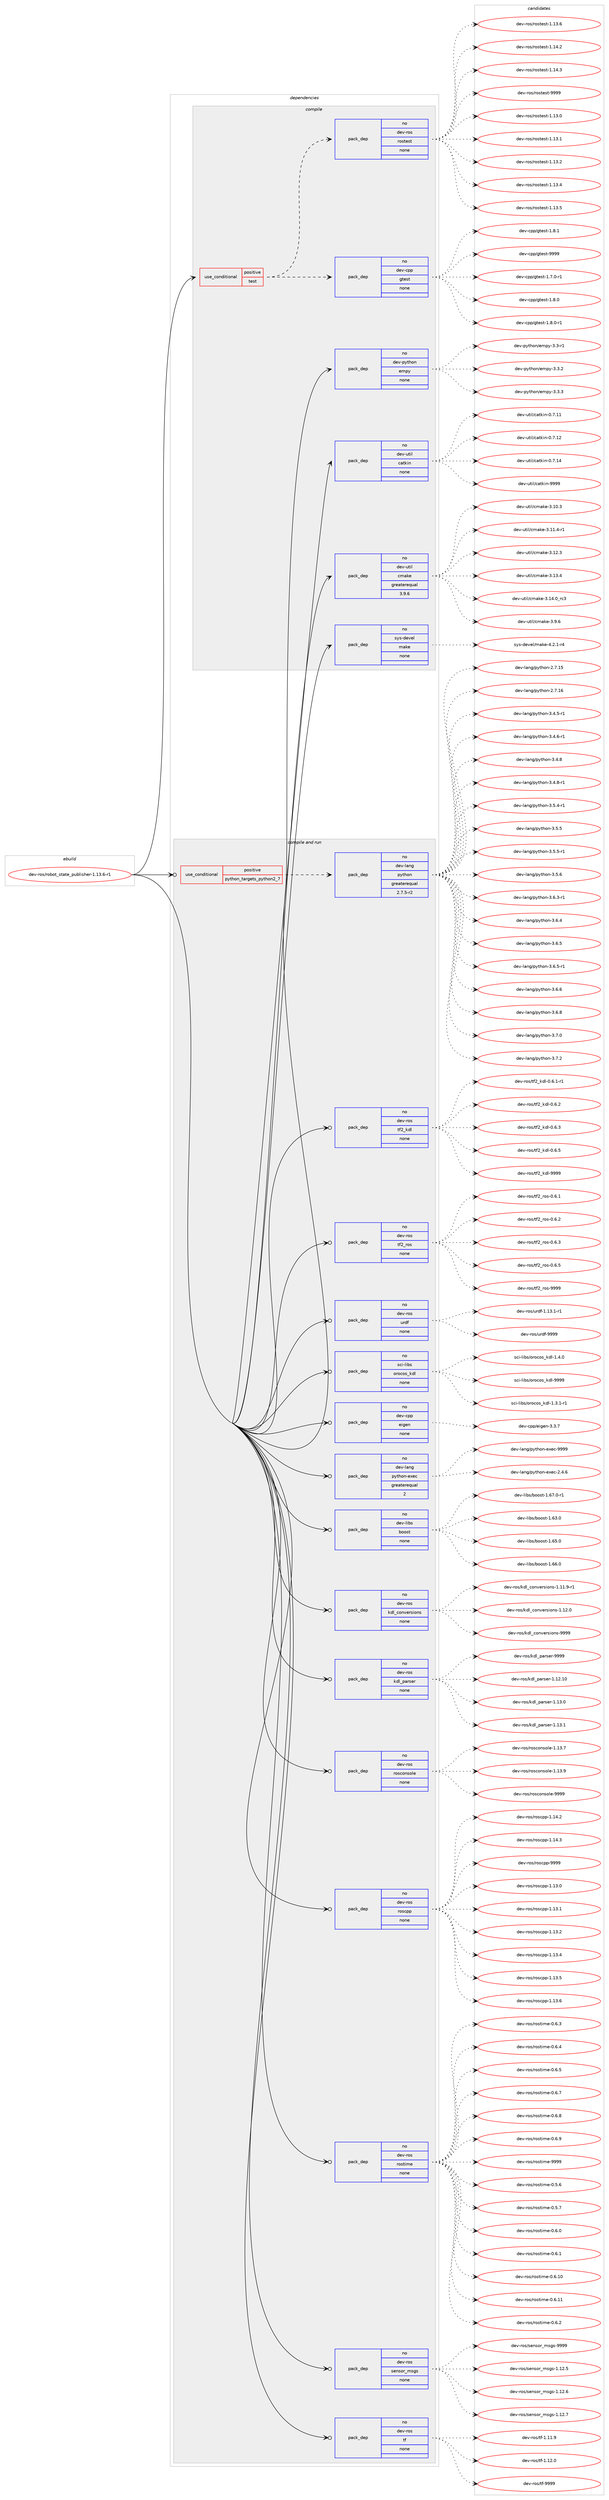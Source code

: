 digraph prolog {

# *************
# Graph options
# *************

newrank=true;
concentrate=true;
compound=true;
graph [rankdir=LR,fontname=Helvetica,fontsize=10,ranksep=1.5];#, ranksep=2.5, nodesep=0.2];
edge  [arrowhead=vee];
node  [fontname=Helvetica,fontsize=10];

# **********
# The ebuild
# **********

subgraph cluster_leftcol {
color=gray;
rank=same;
label=<<i>ebuild</i>>;
id [label="dev-ros/robot_state_publisher-1.13.6-r1", color=red, width=4, href="../dev-ros/robot_state_publisher-1.13.6-r1.svg"];
}

# ****************
# The dependencies
# ****************

subgraph cluster_midcol {
color=gray;
label=<<i>dependencies</i>>;
subgraph cluster_compile {
fillcolor="#eeeeee";
style=filled;
label=<<i>compile</i>>;
subgraph cond389600 {
dependency1463405 [label=<<TABLE BORDER="0" CELLBORDER="1" CELLSPACING="0" CELLPADDING="4"><TR><TD ROWSPAN="3" CELLPADDING="10">use_conditional</TD></TR><TR><TD>positive</TD></TR><TR><TD>test</TD></TR></TABLE>>, shape=none, color=red];
subgraph pack1050415 {
dependency1463406 [label=<<TABLE BORDER="0" CELLBORDER="1" CELLSPACING="0" CELLPADDING="4" WIDTH="220"><TR><TD ROWSPAN="6" CELLPADDING="30">pack_dep</TD></TR><TR><TD WIDTH="110">no</TD></TR><TR><TD>dev-cpp</TD></TR><TR><TD>gtest</TD></TR><TR><TD>none</TD></TR><TR><TD></TD></TR></TABLE>>, shape=none, color=blue];
}
dependency1463405:e -> dependency1463406:w [weight=20,style="dashed",arrowhead="vee"];
subgraph pack1050416 {
dependency1463407 [label=<<TABLE BORDER="0" CELLBORDER="1" CELLSPACING="0" CELLPADDING="4" WIDTH="220"><TR><TD ROWSPAN="6" CELLPADDING="30">pack_dep</TD></TR><TR><TD WIDTH="110">no</TD></TR><TR><TD>dev-ros</TD></TR><TR><TD>rostest</TD></TR><TR><TD>none</TD></TR><TR><TD></TD></TR></TABLE>>, shape=none, color=blue];
}
dependency1463405:e -> dependency1463407:w [weight=20,style="dashed",arrowhead="vee"];
}
id:e -> dependency1463405:w [weight=20,style="solid",arrowhead="vee"];
subgraph pack1050417 {
dependency1463408 [label=<<TABLE BORDER="0" CELLBORDER="1" CELLSPACING="0" CELLPADDING="4" WIDTH="220"><TR><TD ROWSPAN="6" CELLPADDING="30">pack_dep</TD></TR><TR><TD WIDTH="110">no</TD></TR><TR><TD>dev-python</TD></TR><TR><TD>empy</TD></TR><TR><TD>none</TD></TR><TR><TD></TD></TR></TABLE>>, shape=none, color=blue];
}
id:e -> dependency1463408:w [weight=20,style="solid",arrowhead="vee"];
subgraph pack1050418 {
dependency1463409 [label=<<TABLE BORDER="0" CELLBORDER="1" CELLSPACING="0" CELLPADDING="4" WIDTH="220"><TR><TD ROWSPAN="6" CELLPADDING="30">pack_dep</TD></TR><TR><TD WIDTH="110">no</TD></TR><TR><TD>dev-util</TD></TR><TR><TD>catkin</TD></TR><TR><TD>none</TD></TR><TR><TD></TD></TR></TABLE>>, shape=none, color=blue];
}
id:e -> dependency1463409:w [weight=20,style="solid",arrowhead="vee"];
subgraph pack1050419 {
dependency1463410 [label=<<TABLE BORDER="0" CELLBORDER="1" CELLSPACING="0" CELLPADDING="4" WIDTH="220"><TR><TD ROWSPAN="6" CELLPADDING="30">pack_dep</TD></TR><TR><TD WIDTH="110">no</TD></TR><TR><TD>dev-util</TD></TR><TR><TD>cmake</TD></TR><TR><TD>greaterequal</TD></TR><TR><TD>3.9.6</TD></TR></TABLE>>, shape=none, color=blue];
}
id:e -> dependency1463410:w [weight=20,style="solid",arrowhead="vee"];
subgraph pack1050420 {
dependency1463411 [label=<<TABLE BORDER="0" CELLBORDER="1" CELLSPACING="0" CELLPADDING="4" WIDTH="220"><TR><TD ROWSPAN="6" CELLPADDING="30">pack_dep</TD></TR><TR><TD WIDTH="110">no</TD></TR><TR><TD>sys-devel</TD></TR><TR><TD>make</TD></TR><TR><TD>none</TD></TR><TR><TD></TD></TR></TABLE>>, shape=none, color=blue];
}
id:e -> dependency1463411:w [weight=20,style="solid",arrowhead="vee"];
}
subgraph cluster_compileandrun {
fillcolor="#eeeeee";
style=filled;
label=<<i>compile and run</i>>;
subgraph cond389601 {
dependency1463412 [label=<<TABLE BORDER="0" CELLBORDER="1" CELLSPACING="0" CELLPADDING="4"><TR><TD ROWSPAN="3" CELLPADDING="10">use_conditional</TD></TR><TR><TD>positive</TD></TR><TR><TD>python_targets_python2_7</TD></TR></TABLE>>, shape=none, color=red];
subgraph pack1050421 {
dependency1463413 [label=<<TABLE BORDER="0" CELLBORDER="1" CELLSPACING="0" CELLPADDING="4" WIDTH="220"><TR><TD ROWSPAN="6" CELLPADDING="30">pack_dep</TD></TR><TR><TD WIDTH="110">no</TD></TR><TR><TD>dev-lang</TD></TR><TR><TD>python</TD></TR><TR><TD>greaterequal</TD></TR><TR><TD>2.7.5-r2</TD></TR></TABLE>>, shape=none, color=blue];
}
dependency1463412:e -> dependency1463413:w [weight=20,style="dashed",arrowhead="vee"];
}
id:e -> dependency1463412:w [weight=20,style="solid",arrowhead="odotvee"];
subgraph pack1050422 {
dependency1463414 [label=<<TABLE BORDER="0" CELLBORDER="1" CELLSPACING="0" CELLPADDING="4" WIDTH="220"><TR><TD ROWSPAN="6" CELLPADDING="30">pack_dep</TD></TR><TR><TD WIDTH="110">no</TD></TR><TR><TD>dev-cpp</TD></TR><TR><TD>eigen</TD></TR><TR><TD>none</TD></TR><TR><TD></TD></TR></TABLE>>, shape=none, color=blue];
}
id:e -> dependency1463414:w [weight=20,style="solid",arrowhead="odotvee"];
subgraph pack1050423 {
dependency1463415 [label=<<TABLE BORDER="0" CELLBORDER="1" CELLSPACING="0" CELLPADDING="4" WIDTH="220"><TR><TD ROWSPAN="6" CELLPADDING="30">pack_dep</TD></TR><TR><TD WIDTH="110">no</TD></TR><TR><TD>dev-lang</TD></TR><TR><TD>python-exec</TD></TR><TR><TD>greaterequal</TD></TR><TR><TD>2</TD></TR></TABLE>>, shape=none, color=blue];
}
id:e -> dependency1463415:w [weight=20,style="solid",arrowhead="odotvee"];
subgraph pack1050424 {
dependency1463416 [label=<<TABLE BORDER="0" CELLBORDER="1" CELLSPACING="0" CELLPADDING="4" WIDTH="220"><TR><TD ROWSPAN="6" CELLPADDING="30">pack_dep</TD></TR><TR><TD WIDTH="110">no</TD></TR><TR><TD>dev-libs</TD></TR><TR><TD>boost</TD></TR><TR><TD>none</TD></TR><TR><TD></TD></TR></TABLE>>, shape=none, color=blue];
}
id:e -> dependency1463416:w [weight=20,style="solid",arrowhead="odotvee"];
subgraph pack1050425 {
dependency1463417 [label=<<TABLE BORDER="0" CELLBORDER="1" CELLSPACING="0" CELLPADDING="4" WIDTH="220"><TR><TD ROWSPAN="6" CELLPADDING="30">pack_dep</TD></TR><TR><TD WIDTH="110">no</TD></TR><TR><TD>dev-ros</TD></TR><TR><TD>kdl_conversions</TD></TR><TR><TD>none</TD></TR><TR><TD></TD></TR></TABLE>>, shape=none, color=blue];
}
id:e -> dependency1463417:w [weight=20,style="solid",arrowhead="odotvee"];
subgraph pack1050426 {
dependency1463418 [label=<<TABLE BORDER="0" CELLBORDER="1" CELLSPACING="0" CELLPADDING="4" WIDTH="220"><TR><TD ROWSPAN="6" CELLPADDING="30">pack_dep</TD></TR><TR><TD WIDTH="110">no</TD></TR><TR><TD>dev-ros</TD></TR><TR><TD>kdl_parser</TD></TR><TR><TD>none</TD></TR><TR><TD></TD></TR></TABLE>>, shape=none, color=blue];
}
id:e -> dependency1463418:w [weight=20,style="solid",arrowhead="odotvee"];
subgraph pack1050427 {
dependency1463419 [label=<<TABLE BORDER="0" CELLBORDER="1" CELLSPACING="0" CELLPADDING="4" WIDTH="220"><TR><TD ROWSPAN="6" CELLPADDING="30">pack_dep</TD></TR><TR><TD WIDTH="110">no</TD></TR><TR><TD>dev-ros</TD></TR><TR><TD>rosconsole</TD></TR><TR><TD>none</TD></TR><TR><TD></TD></TR></TABLE>>, shape=none, color=blue];
}
id:e -> dependency1463419:w [weight=20,style="solid",arrowhead="odotvee"];
subgraph pack1050428 {
dependency1463420 [label=<<TABLE BORDER="0" CELLBORDER="1" CELLSPACING="0" CELLPADDING="4" WIDTH="220"><TR><TD ROWSPAN="6" CELLPADDING="30">pack_dep</TD></TR><TR><TD WIDTH="110">no</TD></TR><TR><TD>dev-ros</TD></TR><TR><TD>roscpp</TD></TR><TR><TD>none</TD></TR><TR><TD></TD></TR></TABLE>>, shape=none, color=blue];
}
id:e -> dependency1463420:w [weight=20,style="solid",arrowhead="odotvee"];
subgraph pack1050429 {
dependency1463421 [label=<<TABLE BORDER="0" CELLBORDER="1" CELLSPACING="0" CELLPADDING="4" WIDTH="220"><TR><TD ROWSPAN="6" CELLPADDING="30">pack_dep</TD></TR><TR><TD WIDTH="110">no</TD></TR><TR><TD>dev-ros</TD></TR><TR><TD>rostime</TD></TR><TR><TD>none</TD></TR><TR><TD></TD></TR></TABLE>>, shape=none, color=blue];
}
id:e -> dependency1463421:w [weight=20,style="solid",arrowhead="odotvee"];
subgraph pack1050430 {
dependency1463422 [label=<<TABLE BORDER="0" CELLBORDER="1" CELLSPACING="0" CELLPADDING="4" WIDTH="220"><TR><TD ROWSPAN="6" CELLPADDING="30">pack_dep</TD></TR><TR><TD WIDTH="110">no</TD></TR><TR><TD>dev-ros</TD></TR><TR><TD>sensor_msgs</TD></TR><TR><TD>none</TD></TR><TR><TD></TD></TR></TABLE>>, shape=none, color=blue];
}
id:e -> dependency1463422:w [weight=20,style="solid",arrowhead="odotvee"];
subgraph pack1050431 {
dependency1463423 [label=<<TABLE BORDER="0" CELLBORDER="1" CELLSPACING="0" CELLPADDING="4" WIDTH="220"><TR><TD ROWSPAN="6" CELLPADDING="30">pack_dep</TD></TR><TR><TD WIDTH="110">no</TD></TR><TR><TD>dev-ros</TD></TR><TR><TD>tf</TD></TR><TR><TD>none</TD></TR><TR><TD></TD></TR></TABLE>>, shape=none, color=blue];
}
id:e -> dependency1463423:w [weight=20,style="solid",arrowhead="odotvee"];
subgraph pack1050432 {
dependency1463424 [label=<<TABLE BORDER="0" CELLBORDER="1" CELLSPACING="0" CELLPADDING="4" WIDTH="220"><TR><TD ROWSPAN="6" CELLPADDING="30">pack_dep</TD></TR><TR><TD WIDTH="110">no</TD></TR><TR><TD>dev-ros</TD></TR><TR><TD>tf2_kdl</TD></TR><TR><TD>none</TD></TR><TR><TD></TD></TR></TABLE>>, shape=none, color=blue];
}
id:e -> dependency1463424:w [weight=20,style="solid",arrowhead="odotvee"];
subgraph pack1050433 {
dependency1463425 [label=<<TABLE BORDER="0" CELLBORDER="1" CELLSPACING="0" CELLPADDING="4" WIDTH="220"><TR><TD ROWSPAN="6" CELLPADDING="30">pack_dep</TD></TR><TR><TD WIDTH="110">no</TD></TR><TR><TD>dev-ros</TD></TR><TR><TD>tf2_ros</TD></TR><TR><TD>none</TD></TR><TR><TD></TD></TR></TABLE>>, shape=none, color=blue];
}
id:e -> dependency1463425:w [weight=20,style="solid",arrowhead="odotvee"];
subgraph pack1050434 {
dependency1463426 [label=<<TABLE BORDER="0" CELLBORDER="1" CELLSPACING="0" CELLPADDING="4" WIDTH="220"><TR><TD ROWSPAN="6" CELLPADDING="30">pack_dep</TD></TR><TR><TD WIDTH="110">no</TD></TR><TR><TD>dev-ros</TD></TR><TR><TD>urdf</TD></TR><TR><TD>none</TD></TR><TR><TD></TD></TR></TABLE>>, shape=none, color=blue];
}
id:e -> dependency1463426:w [weight=20,style="solid",arrowhead="odotvee"];
subgraph pack1050435 {
dependency1463427 [label=<<TABLE BORDER="0" CELLBORDER="1" CELLSPACING="0" CELLPADDING="4" WIDTH="220"><TR><TD ROWSPAN="6" CELLPADDING="30">pack_dep</TD></TR><TR><TD WIDTH="110">no</TD></TR><TR><TD>sci-libs</TD></TR><TR><TD>orocos_kdl</TD></TR><TR><TD>none</TD></TR><TR><TD></TD></TR></TABLE>>, shape=none, color=blue];
}
id:e -> dependency1463427:w [weight=20,style="solid",arrowhead="odotvee"];
}
subgraph cluster_run {
fillcolor="#eeeeee";
style=filled;
label=<<i>run</i>>;
}
}

# **************
# The candidates
# **************

subgraph cluster_choices {
rank=same;
color=gray;
label=<<i>candidates</i>>;

subgraph choice1050415 {
color=black;
nodesep=1;
choice1001011184599112112471031161011151164549465546484511449 [label="dev-cpp/gtest-1.7.0-r1", color=red, width=4,href="../dev-cpp/gtest-1.7.0-r1.svg"];
choice100101118459911211247103116101115116454946564648 [label="dev-cpp/gtest-1.8.0", color=red, width=4,href="../dev-cpp/gtest-1.8.0.svg"];
choice1001011184599112112471031161011151164549465646484511449 [label="dev-cpp/gtest-1.8.0-r1", color=red, width=4,href="../dev-cpp/gtest-1.8.0-r1.svg"];
choice100101118459911211247103116101115116454946564649 [label="dev-cpp/gtest-1.8.1", color=red, width=4,href="../dev-cpp/gtest-1.8.1.svg"];
choice1001011184599112112471031161011151164557575757 [label="dev-cpp/gtest-9999", color=red, width=4,href="../dev-cpp/gtest-9999.svg"];
dependency1463406:e -> choice1001011184599112112471031161011151164549465546484511449:w [style=dotted,weight="100"];
dependency1463406:e -> choice100101118459911211247103116101115116454946564648:w [style=dotted,weight="100"];
dependency1463406:e -> choice1001011184599112112471031161011151164549465646484511449:w [style=dotted,weight="100"];
dependency1463406:e -> choice100101118459911211247103116101115116454946564649:w [style=dotted,weight="100"];
dependency1463406:e -> choice1001011184599112112471031161011151164557575757:w [style=dotted,weight="100"];
}
subgraph choice1050416 {
color=black;
nodesep=1;
choice100101118451141111154711411111511610111511645494649514648 [label="dev-ros/rostest-1.13.0", color=red, width=4,href="../dev-ros/rostest-1.13.0.svg"];
choice100101118451141111154711411111511610111511645494649514649 [label="dev-ros/rostest-1.13.1", color=red, width=4,href="../dev-ros/rostest-1.13.1.svg"];
choice100101118451141111154711411111511610111511645494649514650 [label="dev-ros/rostest-1.13.2", color=red, width=4,href="../dev-ros/rostest-1.13.2.svg"];
choice100101118451141111154711411111511610111511645494649514652 [label="dev-ros/rostest-1.13.4", color=red, width=4,href="../dev-ros/rostest-1.13.4.svg"];
choice100101118451141111154711411111511610111511645494649514653 [label="dev-ros/rostest-1.13.5", color=red, width=4,href="../dev-ros/rostest-1.13.5.svg"];
choice100101118451141111154711411111511610111511645494649514654 [label="dev-ros/rostest-1.13.6", color=red, width=4,href="../dev-ros/rostest-1.13.6.svg"];
choice100101118451141111154711411111511610111511645494649524650 [label="dev-ros/rostest-1.14.2", color=red, width=4,href="../dev-ros/rostest-1.14.2.svg"];
choice100101118451141111154711411111511610111511645494649524651 [label="dev-ros/rostest-1.14.3", color=red, width=4,href="../dev-ros/rostest-1.14.3.svg"];
choice10010111845114111115471141111151161011151164557575757 [label="dev-ros/rostest-9999", color=red, width=4,href="../dev-ros/rostest-9999.svg"];
dependency1463407:e -> choice100101118451141111154711411111511610111511645494649514648:w [style=dotted,weight="100"];
dependency1463407:e -> choice100101118451141111154711411111511610111511645494649514649:w [style=dotted,weight="100"];
dependency1463407:e -> choice100101118451141111154711411111511610111511645494649514650:w [style=dotted,weight="100"];
dependency1463407:e -> choice100101118451141111154711411111511610111511645494649514652:w [style=dotted,weight="100"];
dependency1463407:e -> choice100101118451141111154711411111511610111511645494649514653:w [style=dotted,weight="100"];
dependency1463407:e -> choice100101118451141111154711411111511610111511645494649514654:w [style=dotted,weight="100"];
dependency1463407:e -> choice100101118451141111154711411111511610111511645494649524650:w [style=dotted,weight="100"];
dependency1463407:e -> choice100101118451141111154711411111511610111511645494649524651:w [style=dotted,weight="100"];
dependency1463407:e -> choice10010111845114111115471141111151161011151164557575757:w [style=dotted,weight="100"];
}
subgraph choice1050417 {
color=black;
nodesep=1;
choice1001011184511212111610411111047101109112121455146514511449 [label="dev-python/empy-3.3-r1", color=red, width=4,href="../dev-python/empy-3.3-r1.svg"];
choice1001011184511212111610411111047101109112121455146514650 [label="dev-python/empy-3.3.2", color=red, width=4,href="../dev-python/empy-3.3.2.svg"];
choice1001011184511212111610411111047101109112121455146514651 [label="dev-python/empy-3.3.3", color=red, width=4,href="../dev-python/empy-3.3.3.svg"];
dependency1463408:e -> choice1001011184511212111610411111047101109112121455146514511449:w [style=dotted,weight="100"];
dependency1463408:e -> choice1001011184511212111610411111047101109112121455146514650:w [style=dotted,weight="100"];
dependency1463408:e -> choice1001011184511212111610411111047101109112121455146514651:w [style=dotted,weight="100"];
}
subgraph choice1050418 {
color=black;
nodesep=1;
choice1001011184511711610510847999711610710511045484655464949 [label="dev-util/catkin-0.7.11", color=red, width=4,href="../dev-util/catkin-0.7.11.svg"];
choice1001011184511711610510847999711610710511045484655464950 [label="dev-util/catkin-0.7.12", color=red, width=4,href="../dev-util/catkin-0.7.12.svg"];
choice1001011184511711610510847999711610710511045484655464952 [label="dev-util/catkin-0.7.14", color=red, width=4,href="../dev-util/catkin-0.7.14.svg"];
choice100101118451171161051084799971161071051104557575757 [label="dev-util/catkin-9999", color=red, width=4,href="../dev-util/catkin-9999.svg"];
dependency1463409:e -> choice1001011184511711610510847999711610710511045484655464949:w [style=dotted,weight="100"];
dependency1463409:e -> choice1001011184511711610510847999711610710511045484655464950:w [style=dotted,weight="100"];
dependency1463409:e -> choice1001011184511711610510847999711610710511045484655464952:w [style=dotted,weight="100"];
dependency1463409:e -> choice100101118451171161051084799971161071051104557575757:w [style=dotted,weight="100"];
}
subgraph choice1050419 {
color=black;
nodesep=1;
choice1001011184511711610510847991099710710145514649484651 [label="dev-util/cmake-3.10.3", color=red, width=4,href="../dev-util/cmake-3.10.3.svg"];
choice10010111845117116105108479910997107101455146494946524511449 [label="dev-util/cmake-3.11.4-r1", color=red, width=4,href="../dev-util/cmake-3.11.4-r1.svg"];
choice1001011184511711610510847991099710710145514649504651 [label="dev-util/cmake-3.12.3", color=red, width=4,href="../dev-util/cmake-3.12.3.svg"];
choice1001011184511711610510847991099710710145514649514652 [label="dev-util/cmake-3.13.4", color=red, width=4,href="../dev-util/cmake-3.13.4.svg"];
choice1001011184511711610510847991099710710145514649524648951149951 [label="dev-util/cmake-3.14.0_rc3", color=red, width=4,href="../dev-util/cmake-3.14.0_rc3.svg"];
choice10010111845117116105108479910997107101455146574654 [label="dev-util/cmake-3.9.6", color=red, width=4,href="../dev-util/cmake-3.9.6.svg"];
dependency1463410:e -> choice1001011184511711610510847991099710710145514649484651:w [style=dotted,weight="100"];
dependency1463410:e -> choice10010111845117116105108479910997107101455146494946524511449:w [style=dotted,weight="100"];
dependency1463410:e -> choice1001011184511711610510847991099710710145514649504651:w [style=dotted,weight="100"];
dependency1463410:e -> choice1001011184511711610510847991099710710145514649514652:w [style=dotted,weight="100"];
dependency1463410:e -> choice1001011184511711610510847991099710710145514649524648951149951:w [style=dotted,weight="100"];
dependency1463410:e -> choice10010111845117116105108479910997107101455146574654:w [style=dotted,weight="100"];
}
subgraph choice1050420 {
color=black;
nodesep=1;
choice1151211154510010111810110847109971071014552465046494511452 [label="sys-devel/make-4.2.1-r4", color=red, width=4,href="../sys-devel/make-4.2.1-r4.svg"];
dependency1463411:e -> choice1151211154510010111810110847109971071014552465046494511452:w [style=dotted,weight="100"];
}
subgraph choice1050421 {
color=black;
nodesep=1;
choice10010111845108971101034711212111610411111045504655464953 [label="dev-lang/python-2.7.15", color=red, width=4,href="../dev-lang/python-2.7.15.svg"];
choice10010111845108971101034711212111610411111045504655464954 [label="dev-lang/python-2.7.16", color=red, width=4,href="../dev-lang/python-2.7.16.svg"];
choice1001011184510897110103471121211161041111104551465246534511449 [label="dev-lang/python-3.4.5-r1", color=red, width=4,href="../dev-lang/python-3.4.5-r1.svg"];
choice1001011184510897110103471121211161041111104551465246544511449 [label="dev-lang/python-3.4.6-r1", color=red, width=4,href="../dev-lang/python-3.4.6-r1.svg"];
choice100101118451089711010347112121116104111110455146524656 [label="dev-lang/python-3.4.8", color=red, width=4,href="../dev-lang/python-3.4.8.svg"];
choice1001011184510897110103471121211161041111104551465246564511449 [label="dev-lang/python-3.4.8-r1", color=red, width=4,href="../dev-lang/python-3.4.8-r1.svg"];
choice1001011184510897110103471121211161041111104551465346524511449 [label="dev-lang/python-3.5.4-r1", color=red, width=4,href="../dev-lang/python-3.5.4-r1.svg"];
choice100101118451089711010347112121116104111110455146534653 [label="dev-lang/python-3.5.5", color=red, width=4,href="../dev-lang/python-3.5.5.svg"];
choice1001011184510897110103471121211161041111104551465346534511449 [label="dev-lang/python-3.5.5-r1", color=red, width=4,href="../dev-lang/python-3.5.5-r1.svg"];
choice100101118451089711010347112121116104111110455146534654 [label="dev-lang/python-3.5.6", color=red, width=4,href="../dev-lang/python-3.5.6.svg"];
choice1001011184510897110103471121211161041111104551465446514511449 [label="dev-lang/python-3.6.3-r1", color=red, width=4,href="../dev-lang/python-3.6.3-r1.svg"];
choice100101118451089711010347112121116104111110455146544652 [label="dev-lang/python-3.6.4", color=red, width=4,href="../dev-lang/python-3.6.4.svg"];
choice100101118451089711010347112121116104111110455146544653 [label="dev-lang/python-3.6.5", color=red, width=4,href="../dev-lang/python-3.6.5.svg"];
choice1001011184510897110103471121211161041111104551465446534511449 [label="dev-lang/python-3.6.5-r1", color=red, width=4,href="../dev-lang/python-3.6.5-r1.svg"];
choice100101118451089711010347112121116104111110455146544654 [label="dev-lang/python-3.6.6", color=red, width=4,href="../dev-lang/python-3.6.6.svg"];
choice100101118451089711010347112121116104111110455146544656 [label="dev-lang/python-3.6.8", color=red, width=4,href="../dev-lang/python-3.6.8.svg"];
choice100101118451089711010347112121116104111110455146554648 [label="dev-lang/python-3.7.0", color=red, width=4,href="../dev-lang/python-3.7.0.svg"];
choice100101118451089711010347112121116104111110455146554650 [label="dev-lang/python-3.7.2", color=red, width=4,href="../dev-lang/python-3.7.2.svg"];
dependency1463413:e -> choice10010111845108971101034711212111610411111045504655464953:w [style=dotted,weight="100"];
dependency1463413:e -> choice10010111845108971101034711212111610411111045504655464954:w [style=dotted,weight="100"];
dependency1463413:e -> choice1001011184510897110103471121211161041111104551465246534511449:w [style=dotted,weight="100"];
dependency1463413:e -> choice1001011184510897110103471121211161041111104551465246544511449:w [style=dotted,weight="100"];
dependency1463413:e -> choice100101118451089711010347112121116104111110455146524656:w [style=dotted,weight="100"];
dependency1463413:e -> choice1001011184510897110103471121211161041111104551465246564511449:w [style=dotted,weight="100"];
dependency1463413:e -> choice1001011184510897110103471121211161041111104551465346524511449:w [style=dotted,weight="100"];
dependency1463413:e -> choice100101118451089711010347112121116104111110455146534653:w [style=dotted,weight="100"];
dependency1463413:e -> choice1001011184510897110103471121211161041111104551465346534511449:w [style=dotted,weight="100"];
dependency1463413:e -> choice100101118451089711010347112121116104111110455146534654:w [style=dotted,weight="100"];
dependency1463413:e -> choice1001011184510897110103471121211161041111104551465446514511449:w [style=dotted,weight="100"];
dependency1463413:e -> choice100101118451089711010347112121116104111110455146544652:w [style=dotted,weight="100"];
dependency1463413:e -> choice100101118451089711010347112121116104111110455146544653:w [style=dotted,weight="100"];
dependency1463413:e -> choice1001011184510897110103471121211161041111104551465446534511449:w [style=dotted,weight="100"];
dependency1463413:e -> choice100101118451089711010347112121116104111110455146544654:w [style=dotted,weight="100"];
dependency1463413:e -> choice100101118451089711010347112121116104111110455146544656:w [style=dotted,weight="100"];
dependency1463413:e -> choice100101118451089711010347112121116104111110455146554648:w [style=dotted,weight="100"];
dependency1463413:e -> choice100101118451089711010347112121116104111110455146554650:w [style=dotted,weight="100"];
}
subgraph choice1050422 {
color=black;
nodesep=1;
choice100101118459911211247101105103101110455146514655 [label="dev-cpp/eigen-3.3.7", color=red, width=4,href="../dev-cpp/eigen-3.3.7.svg"];
dependency1463414:e -> choice100101118459911211247101105103101110455146514655:w [style=dotted,weight="100"];
}
subgraph choice1050423 {
color=black;
nodesep=1;
choice1001011184510897110103471121211161041111104510112010199455046524654 [label="dev-lang/python-exec-2.4.6", color=red, width=4,href="../dev-lang/python-exec-2.4.6.svg"];
choice10010111845108971101034711212111610411111045101120101994557575757 [label="dev-lang/python-exec-9999", color=red, width=4,href="../dev-lang/python-exec-9999.svg"];
dependency1463415:e -> choice1001011184510897110103471121211161041111104510112010199455046524654:w [style=dotted,weight="100"];
dependency1463415:e -> choice10010111845108971101034711212111610411111045101120101994557575757:w [style=dotted,weight="100"];
}
subgraph choice1050424 {
color=black;
nodesep=1;
choice1001011184510810598115479811111111511645494654514648 [label="dev-libs/boost-1.63.0", color=red, width=4,href="../dev-libs/boost-1.63.0.svg"];
choice1001011184510810598115479811111111511645494654534648 [label="dev-libs/boost-1.65.0", color=red, width=4,href="../dev-libs/boost-1.65.0.svg"];
choice1001011184510810598115479811111111511645494654544648 [label="dev-libs/boost-1.66.0", color=red, width=4,href="../dev-libs/boost-1.66.0.svg"];
choice10010111845108105981154798111111115116454946545546484511449 [label="dev-libs/boost-1.67.0-r1", color=red, width=4,href="../dev-libs/boost-1.67.0-r1.svg"];
dependency1463416:e -> choice1001011184510810598115479811111111511645494654514648:w [style=dotted,weight="100"];
dependency1463416:e -> choice1001011184510810598115479811111111511645494654534648:w [style=dotted,weight="100"];
dependency1463416:e -> choice1001011184510810598115479811111111511645494654544648:w [style=dotted,weight="100"];
dependency1463416:e -> choice10010111845108105981154798111111115116454946545546484511449:w [style=dotted,weight="100"];
}
subgraph choice1050425 {
color=black;
nodesep=1;
choice10010111845114111115471071001089599111110118101114115105111110115454946494946574511449 [label="dev-ros/kdl_conversions-1.11.9-r1", color=red, width=4,href="../dev-ros/kdl_conversions-1.11.9-r1.svg"];
choice1001011184511411111547107100108959911111011810111411510511111011545494649504648 [label="dev-ros/kdl_conversions-1.12.0", color=red, width=4,href="../dev-ros/kdl_conversions-1.12.0.svg"];
choice100101118451141111154710710010895991111101181011141151051111101154557575757 [label="dev-ros/kdl_conversions-9999", color=red, width=4,href="../dev-ros/kdl_conversions-9999.svg"];
dependency1463417:e -> choice10010111845114111115471071001089599111110118101114115105111110115454946494946574511449:w [style=dotted,weight="100"];
dependency1463417:e -> choice1001011184511411111547107100108959911111011810111411510511111011545494649504648:w [style=dotted,weight="100"];
dependency1463417:e -> choice100101118451141111154710710010895991111101181011141151051111101154557575757:w [style=dotted,weight="100"];
}
subgraph choice1050426 {
color=black;
nodesep=1;
choice100101118451141111154710710010895112971141151011144549464950464948 [label="dev-ros/kdl_parser-1.12.10", color=red, width=4,href="../dev-ros/kdl_parser-1.12.10.svg"];
choice1001011184511411111547107100108951129711411510111445494649514648 [label="dev-ros/kdl_parser-1.13.0", color=red, width=4,href="../dev-ros/kdl_parser-1.13.0.svg"];
choice1001011184511411111547107100108951129711411510111445494649514649 [label="dev-ros/kdl_parser-1.13.1", color=red, width=4,href="../dev-ros/kdl_parser-1.13.1.svg"];
choice100101118451141111154710710010895112971141151011144557575757 [label="dev-ros/kdl_parser-9999", color=red, width=4,href="../dev-ros/kdl_parser-9999.svg"];
dependency1463418:e -> choice100101118451141111154710710010895112971141151011144549464950464948:w [style=dotted,weight="100"];
dependency1463418:e -> choice1001011184511411111547107100108951129711411510111445494649514648:w [style=dotted,weight="100"];
dependency1463418:e -> choice1001011184511411111547107100108951129711411510111445494649514649:w [style=dotted,weight="100"];
dependency1463418:e -> choice100101118451141111154710710010895112971141151011144557575757:w [style=dotted,weight="100"];
}
subgraph choice1050427 {
color=black;
nodesep=1;
choice10010111845114111115471141111159911111011511110810145494649514655 [label="dev-ros/rosconsole-1.13.7", color=red, width=4,href="../dev-ros/rosconsole-1.13.7.svg"];
choice10010111845114111115471141111159911111011511110810145494649514657 [label="dev-ros/rosconsole-1.13.9", color=red, width=4,href="../dev-ros/rosconsole-1.13.9.svg"];
choice1001011184511411111547114111115991111101151111081014557575757 [label="dev-ros/rosconsole-9999", color=red, width=4,href="../dev-ros/rosconsole-9999.svg"];
dependency1463419:e -> choice10010111845114111115471141111159911111011511110810145494649514655:w [style=dotted,weight="100"];
dependency1463419:e -> choice10010111845114111115471141111159911111011511110810145494649514657:w [style=dotted,weight="100"];
dependency1463419:e -> choice1001011184511411111547114111115991111101151111081014557575757:w [style=dotted,weight="100"];
}
subgraph choice1050428 {
color=black;
nodesep=1;
choice10010111845114111115471141111159911211245494649514648 [label="dev-ros/roscpp-1.13.0", color=red, width=4,href="../dev-ros/roscpp-1.13.0.svg"];
choice10010111845114111115471141111159911211245494649514649 [label="dev-ros/roscpp-1.13.1", color=red, width=4,href="../dev-ros/roscpp-1.13.1.svg"];
choice10010111845114111115471141111159911211245494649514650 [label="dev-ros/roscpp-1.13.2", color=red, width=4,href="../dev-ros/roscpp-1.13.2.svg"];
choice10010111845114111115471141111159911211245494649514652 [label="dev-ros/roscpp-1.13.4", color=red, width=4,href="../dev-ros/roscpp-1.13.4.svg"];
choice10010111845114111115471141111159911211245494649514653 [label="dev-ros/roscpp-1.13.5", color=red, width=4,href="../dev-ros/roscpp-1.13.5.svg"];
choice10010111845114111115471141111159911211245494649514654 [label="dev-ros/roscpp-1.13.6", color=red, width=4,href="../dev-ros/roscpp-1.13.6.svg"];
choice10010111845114111115471141111159911211245494649524650 [label="dev-ros/roscpp-1.14.2", color=red, width=4,href="../dev-ros/roscpp-1.14.2.svg"];
choice10010111845114111115471141111159911211245494649524651 [label="dev-ros/roscpp-1.14.3", color=red, width=4,href="../dev-ros/roscpp-1.14.3.svg"];
choice1001011184511411111547114111115991121124557575757 [label="dev-ros/roscpp-9999", color=red, width=4,href="../dev-ros/roscpp-9999.svg"];
dependency1463420:e -> choice10010111845114111115471141111159911211245494649514648:w [style=dotted,weight="100"];
dependency1463420:e -> choice10010111845114111115471141111159911211245494649514649:w [style=dotted,weight="100"];
dependency1463420:e -> choice10010111845114111115471141111159911211245494649514650:w [style=dotted,weight="100"];
dependency1463420:e -> choice10010111845114111115471141111159911211245494649514652:w [style=dotted,weight="100"];
dependency1463420:e -> choice10010111845114111115471141111159911211245494649514653:w [style=dotted,weight="100"];
dependency1463420:e -> choice10010111845114111115471141111159911211245494649514654:w [style=dotted,weight="100"];
dependency1463420:e -> choice10010111845114111115471141111159911211245494649524650:w [style=dotted,weight="100"];
dependency1463420:e -> choice10010111845114111115471141111159911211245494649524651:w [style=dotted,weight="100"];
dependency1463420:e -> choice1001011184511411111547114111115991121124557575757:w [style=dotted,weight="100"];
}
subgraph choice1050429 {
color=black;
nodesep=1;
choice1001011184511411111547114111115116105109101454846534654 [label="dev-ros/rostime-0.5.6", color=red, width=4,href="../dev-ros/rostime-0.5.6.svg"];
choice1001011184511411111547114111115116105109101454846534655 [label="dev-ros/rostime-0.5.7", color=red, width=4,href="../dev-ros/rostime-0.5.7.svg"];
choice1001011184511411111547114111115116105109101454846544648 [label="dev-ros/rostime-0.6.0", color=red, width=4,href="../dev-ros/rostime-0.6.0.svg"];
choice1001011184511411111547114111115116105109101454846544649 [label="dev-ros/rostime-0.6.1", color=red, width=4,href="../dev-ros/rostime-0.6.1.svg"];
choice100101118451141111154711411111511610510910145484654464948 [label="dev-ros/rostime-0.6.10", color=red, width=4,href="../dev-ros/rostime-0.6.10.svg"];
choice100101118451141111154711411111511610510910145484654464949 [label="dev-ros/rostime-0.6.11", color=red, width=4,href="../dev-ros/rostime-0.6.11.svg"];
choice1001011184511411111547114111115116105109101454846544650 [label="dev-ros/rostime-0.6.2", color=red, width=4,href="../dev-ros/rostime-0.6.2.svg"];
choice1001011184511411111547114111115116105109101454846544651 [label="dev-ros/rostime-0.6.3", color=red, width=4,href="../dev-ros/rostime-0.6.3.svg"];
choice1001011184511411111547114111115116105109101454846544652 [label="dev-ros/rostime-0.6.4", color=red, width=4,href="../dev-ros/rostime-0.6.4.svg"];
choice1001011184511411111547114111115116105109101454846544653 [label="dev-ros/rostime-0.6.5", color=red, width=4,href="../dev-ros/rostime-0.6.5.svg"];
choice1001011184511411111547114111115116105109101454846544655 [label="dev-ros/rostime-0.6.7", color=red, width=4,href="../dev-ros/rostime-0.6.7.svg"];
choice1001011184511411111547114111115116105109101454846544656 [label="dev-ros/rostime-0.6.8", color=red, width=4,href="../dev-ros/rostime-0.6.8.svg"];
choice1001011184511411111547114111115116105109101454846544657 [label="dev-ros/rostime-0.6.9", color=red, width=4,href="../dev-ros/rostime-0.6.9.svg"];
choice10010111845114111115471141111151161051091014557575757 [label="dev-ros/rostime-9999", color=red, width=4,href="../dev-ros/rostime-9999.svg"];
dependency1463421:e -> choice1001011184511411111547114111115116105109101454846534654:w [style=dotted,weight="100"];
dependency1463421:e -> choice1001011184511411111547114111115116105109101454846534655:w [style=dotted,weight="100"];
dependency1463421:e -> choice1001011184511411111547114111115116105109101454846544648:w [style=dotted,weight="100"];
dependency1463421:e -> choice1001011184511411111547114111115116105109101454846544649:w [style=dotted,weight="100"];
dependency1463421:e -> choice100101118451141111154711411111511610510910145484654464948:w [style=dotted,weight="100"];
dependency1463421:e -> choice100101118451141111154711411111511610510910145484654464949:w [style=dotted,weight="100"];
dependency1463421:e -> choice1001011184511411111547114111115116105109101454846544650:w [style=dotted,weight="100"];
dependency1463421:e -> choice1001011184511411111547114111115116105109101454846544651:w [style=dotted,weight="100"];
dependency1463421:e -> choice1001011184511411111547114111115116105109101454846544652:w [style=dotted,weight="100"];
dependency1463421:e -> choice1001011184511411111547114111115116105109101454846544653:w [style=dotted,weight="100"];
dependency1463421:e -> choice1001011184511411111547114111115116105109101454846544655:w [style=dotted,weight="100"];
dependency1463421:e -> choice1001011184511411111547114111115116105109101454846544656:w [style=dotted,weight="100"];
dependency1463421:e -> choice1001011184511411111547114111115116105109101454846544657:w [style=dotted,weight="100"];
dependency1463421:e -> choice10010111845114111115471141111151161051091014557575757:w [style=dotted,weight="100"];
}
subgraph choice1050430 {
color=black;
nodesep=1;
choice10010111845114111115471151011101151111149510911510311545494649504653 [label="dev-ros/sensor_msgs-1.12.5", color=red, width=4,href="../dev-ros/sensor_msgs-1.12.5.svg"];
choice10010111845114111115471151011101151111149510911510311545494649504654 [label="dev-ros/sensor_msgs-1.12.6", color=red, width=4,href="../dev-ros/sensor_msgs-1.12.6.svg"];
choice10010111845114111115471151011101151111149510911510311545494649504655 [label="dev-ros/sensor_msgs-1.12.7", color=red, width=4,href="../dev-ros/sensor_msgs-1.12.7.svg"];
choice1001011184511411111547115101110115111114951091151031154557575757 [label="dev-ros/sensor_msgs-9999", color=red, width=4,href="../dev-ros/sensor_msgs-9999.svg"];
dependency1463422:e -> choice10010111845114111115471151011101151111149510911510311545494649504653:w [style=dotted,weight="100"];
dependency1463422:e -> choice10010111845114111115471151011101151111149510911510311545494649504654:w [style=dotted,weight="100"];
dependency1463422:e -> choice10010111845114111115471151011101151111149510911510311545494649504655:w [style=dotted,weight="100"];
dependency1463422:e -> choice1001011184511411111547115101110115111114951091151031154557575757:w [style=dotted,weight="100"];
}
subgraph choice1050431 {
color=black;
nodesep=1;
choice100101118451141111154711610245494649494657 [label="dev-ros/tf-1.11.9", color=red, width=4,href="../dev-ros/tf-1.11.9.svg"];
choice100101118451141111154711610245494649504648 [label="dev-ros/tf-1.12.0", color=red, width=4,href="../dev-ros/tf-1.12.0.svg"];
choice10010111845114111115471161024557575757 [label="dev-ros/tf-9999", color=red, width=4,href="../dev-ros/tf-9999.svg"];
dependency1463423:e -> choice100101118451141111154711610245494649494657:w [style=dotted,weight="100"];
dependency1463423:e -> choice100101118451141111154711610245494649504648:w [style=dotted,weight="100"];
dependency1463423:e -> choice10010111845114111115471161024557575757:w [style=dotted,weight="100"];
}
subgraph choice1050432 {
color=black;
nodesep=1;
choice100101118451141111154711610250951071001084548465446494511449 [label="dev-ros/tf2_kdl-0.6.1-r1", color=red, width=4,href="../dev-ros/tf2_kdl-0.6.1-r1.svg"];
choice10010111845114111115471161025095107100108454846544650 [label="dev-ros/tf2_kdl-0.6.2", color=red, width=4,href="../dev-ros/tf2_kdl-0.6.2.svg"];
choice10010111845114111115471161025095107100108454846544651 [label="dev-ros/tf2_kdl-0.6.3", color=red, width=4,href="../dev-ros/tf2_kdl-0.6.3.svg"];
choice10010111845114111115471161025095107100108454846544653 [label="dev-ros/tf2_kdl-0.6.5", color=red, width=4,href="../dev-ros/tf2_kdl-0.6.5.svg"];
choice100101118451141111154711610250951071001084557575757 [label="dev-ros/tf2_kdl-9999", color=red, width=4,href="../dev-ros/tf2_kdl-9999.svg"];
dependency1463424:e -> choice100101118451141111154711610250951071001084548465446494511449:w [style=dotted,weight="100"];
dependency1463424:e -> choice10010111845114111115471161025095107100108454846544650:w [style=dotted,weight="100"];
dependency1463424:e -> choice10010111845114111115471161025095107100108454846544651:w [style=dotted,weight="100"];
dependency1463424:e -> choice10010111845114111115471161025095107100108454846544653:w [style=dotted,weight="100"];
dependency1463424:e -> choice100101118451141111154711610250951071001084557575757:w [style=dotted,weight="100"];
}
subgraph choice1050433 {
color=black;
nodesep=1;
choice10010111845114111115471161025095114111115454846544649 [label="dev-ros/tf2_ros-0.6.1", color=red, width=4,href="../dev-ros/tf2_ros-0.6.1.svg"];
choice10010111845114111115471161025095114111115454846544650 [label="dev-ros/tf2_ros-0.6.2", color=red, width=4,href="../dev-ros/tf2_ros-0.6.2.svg"];
choice10010111845114111115471161025095114111115454846544651 [label="dev-ros/tf2_ros-0.6.3", color=red, width=4,href="../dev-ros/tf2_ros-0.6.3.svg"];
choice10010111845114111115471161025095114111115454846544653 [label="dev-ros/tf2_ros-0.6.5", color=red, width=4,href="../dev-ros/tf2_ros-0.6.5.svg"];
choice100101118451141111154711610250951141111154557575757 [label="dev-ros/tf2_ros-9999", color=red, width=4,href="../dev-ros/tf2_ros-9999.svg"];
dependency1463425:e -> choice10010111845114111115471161025095114111115454846544649:w [style=dotted,weight="100"];
dependency1463425:e -> choice10010111845114111115471161025095114111115454846544650:w [style=dotted,weight="100"];
dependency1463425:e -> choice10010111845114111115471161025095114111115454846544651:w [style=dotted,weight="100"];
dependency1463425:e -> choice10010111845114111115471161025095114111115454846544653:w [style=dotted,weight="100"];
dependency1463425:e -> choice100101118451141111154711610250951141111154557575757:w [style=dotted,weight="100"];
}
subgraph choice1050434 {
color=black;
nodesep=1;
choice1001011184511411111547117114100102454946495146494511449 [label="dev-ros/urdf-1.13.1-r1", color=red, width=4,href="../dev-ros/urdf-1.13.1-r1.svg"];
choice10010111845114111115471171141001024557575757 [label="dev-ros/urdf-9999", color=red, width=4,href="../dev-ros/urdf-9999.svg"];
dependency1463426:e -> choice1001011184511411111547117114100102454946495146494511449:w [style=dotted,weight="100"];
dependency1463426:e -> choice10010111845114111115471171141001024557575757:w [style=dotted,weight="100"];
}
subgraph choice1050435 {
color=black;
nodesep=1;
choice1159910545108105981154711111411199111115951071001084549465146494511449 [label="sci-libs/orocos_kdl-1.3.1-r1", color=red, width=4,href="../sci-libs/orocos_kdl-1.3.1-r1.svg"];
choice115991054510810598115471111141119911111595107100108454946524648 [label="sci-libs/orocos_kdl-1.4.0", color=red, width=4,href="../sci-libs/orocos_kdl-1.4.0.svg"];
choice1159910545108105981154711111411199111115951071001084557575757 [label="sci-libs/orocos_kdl-9999", color=red, width=4,href="../sci-libs/orocos_kdl-9999.svg"];
dependency1463427:e -> choice1159910545108105981154711111411199111115951071001084549465146494511449:w [style=dotted,weight="100"];
dependency1463427:e -> choice115991054510810598115471111141119911111595107100108454946524648:w [style=dotted,weight="100"];
dependency1463427:e -> choice1159910545108105981154711111411199111115951071001084557575757:w [style=dotted,weight="100"];
}
}

}
